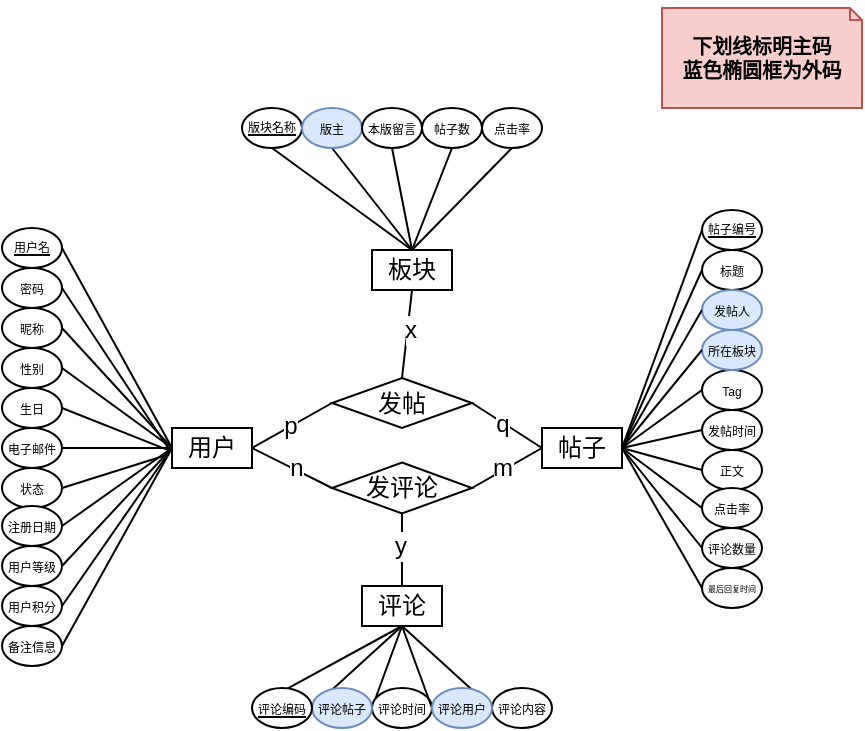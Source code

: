 <mxfile version="24.7.14">
  <diagram id="R2lEEEUBdFMjLlhIrx00" name="Page-1">
    <mxGraphModel dx="619" dy="436" grid="1" gridSize="10" guides="1" tooltips="1" connect="1" arrows="1" fold="1" page="1" pageScale="1" pageWidth="850" pageHeight="1100" math="0" shadow="0" extFonts="Permanent Marker^https://fonts.googleapis.com/css?family=Permanent+Marker">
      <root>
        <mxCell id="0" />
        <mxCell id="1" parent="0" />
        <mxCell id="DgpeqAXAF7p9uYgMw4S4-1" value="&lt;font style=&quot;font-size: 12px;&quot;&gt;用户&lt;/font&gt;" style="rounded=0;whiteSpace=wrap;html=1;" parent="1" vertex="1">
          <mxGeometry x="405" y="340" width="40" height="20" as="geometry" />
        </mxCell>
        <mxCell id="DgpeqAXAF7p9uYgMw4S4-2" value="&lt;div style=&quot;text-align: justify;&quot;&gt;&lt;u style=&quot;font-size: 6px; background-color: initial;&quot;&gt;用户名&lt;/u&gt;&lt;/div&gt;" style="ellipse;whiteSpace=wrap;html=1;align=center;labelPosition=center;verticalLabelPosition=middle;verticalAlign=middle;spacingTop=0;spacingBottom=4;" parent="1" vertex="1">
          <mxGeometry x="320" y="240" width="30" height="20" as="geometry" />
        </mxCell>
        <mxCell id="DgpeqAXAF7p9uYgMw4S4-4" value="" style="endArrow=none;html=1;rounded=0;exitX=1;exitY=0.5;exitDx=0;exitDy=0;entryX=0;entryY=0.5;entryDx=0;entryDy=0;" parent="1" source="DgpeqAXAF7p9uYgMw4S4-2" target="DgpeqAXAF7p9uYgMw4S4-1" edge="1">
          <mxGeometry width="50" height="50" relative="1" as="geometry">
            <mxPoint x="390" y="360" as="sourcePoint" />
            <mxPoint x="440" y="310" as="targetPoint" />
          </mxGeometry>
        </mxCell>
        <mxCell id="DgpeqAXAF7p9uYgMw4S4-14" value="&lt;span style=&quot;font-size: 6px;&quot;&gt;密码&lt;/span&gt;" style="ellipse;whiteSpace=wrap;html=1;spacingBottom=3;" parent="1" vertex="1">
          <mxGeometry x="320" y="260" width="30" height="20" as="geometry" />
        </mxCell>
        <mxCell id="DgpeqAXAF7p9uYgMw4S4-15" value="" style="endArrow=none;html=1;rounded=0;exitX=1;exitY=0.5;exitDx=0;exitDy=0;entryX=-0.031;entryY=0.55;entryDx=0;entryDy=0;entryPerimeter=0;" parent="1" source="DgpeqAXAF7p9uYgMw4S4-14" target="DgpeqAXAF7p9uYgMw4S4-1" edge="1">
          <mxGeometry width="50" height="50" relative="1" as="geometry">
            <mxPoint x="470" y="450" as="sourcePoint" />
            <mxPoint x="480" y="380" as="targetPoint" />
          </mxGeometry>
        </mxCell>
        <mxCell id="DgpeqAXAF7p9uYgMw4S4-21" value="&lt;span style=&quot;font-size: 6px;&quot;&gt;电子邮件&lt;/span&gt;" style="ellipse;whiteSpace=wrap;html=1;spacingBottom=3;" parent="1" vertex="1">
          <mxGeometry x="320" y="340" width="30" height="20" as="geometry" />
        </mxCell>
        <mxCell id="DgpeqAXAF7p9uYgMw4S4-22" value="" style="endArrow=none;html=1;rounded=0;exitX=1;exitY=0.5;exitDx=0;exitDy=0;entryX=0;entryY=0.5;entryDx=0;entryDy=0;" parent="1" source="DgpeqAXAF7p9uYgMw4S4-21" target="DgpeqAXAF7p9uYgMw4S4-1" edge="1">
          <mxGeometry width="50" height="50" relative="1" as="geometry">
            <mxPoint x="530" y="490" as="sourcePoint" />
            <mxPoint x="459" y="331" as="targetPoint" />
          </mxGeometry>
        </mxCell>
        <mxCell id="DgpeqAXAF7p9uYgMw4S4-23" value="&lt;span style=&quot;font-size: 6px;&quot;&gt;状态&lt;/span&gt;" style="ellipse;whiteSpace=wrap;html=1;spacingBottom=3;" parent="1" vertex="1">
          <mxGeometry x="320" y="360" width="30" height="20" as="geometry" />
        </mxCell>
        <mxCell id="DgpeqAXAF7p9uYgMw4S4-24" value="" style="endArrow=none;html=1;rounded=0;exitX=1;exitY=0.5;exitDx=0;exitDy=0;entryX=-0.035;entryY=0.658;entryDx=0;entryDy=0;entryPerimeter=0;" parent="1" source="DgpeqAXAF7p9uYgMw4S4-23" target="DgpeqAXAF7p9uYgMw4S4-1" edge="1">
          <mxGeometry width="50" height="50" relative="1" as="geometry">
            <mxPoint x="500" y="500" as="sourcePoint" />
            <mxPoint x="429" y="341" as="targetPoint" />
          </mxGeometry>
        </mxCell>
        <mxCell id="DgpeqAXAF7p9uYgMw4S4-25" value="&lt;span style=&quot;font-size: 6px;&quot;&gt;生日&lt;/span&gt;" style="ellipse;whiteSpace=wrap;html=1;spacingBottom=3;" parent="1" vertex="1">
          <mxGeometry x="320" y="320" width="30" height="20" as="geometry" />
        </mxCell>
        <mxCell id="DgpeqAXAF7p9uYgMw4S4-26" value="" style="endArrow=none;html=1;rounded=0;exitX=1;exitY=0.5;exitDx=0;exitDy=0;entryX=-0.023;entryY=0.573;entryDx=0;entryDy=0;entryPerimeter=0;" parent="1" source="DgpeqAXAF7p9uYgMw4S4-25" target="DgpeqAXAF7p9uYgMw4S4-1" edge="1">
          <mxGeometry width="50" height="50" relative="1" as="geometry">
            <mxPoint x="470" y="500" as="sourcePoint" />
            <mxPoint x="399" y="341" as="targetPoint" />
          </mxGeometry>
        </mxCell>
        <mxCell id="DgpeqAXAF7p9uYgMw4S4-27" value="&lt;span style=&quot;font-size: 6px;&quot;&gt;性别&lt;/span&gt;" style="ellipse;whiteSpace=wrap;html=1;spacingBottom=3;" parent="1" vertex="1">
          <mxGeometry x="320" y="300" width="30" height="20" as="geometry" />
        </mxCell>
        <mxCell id="DgpeqAXAF7p9uYgMw4S4-28" value="" style="endArrow=none;html=1;rounded=0;exitX=1;exitY=0.5;exitDx=0;exitDy=0;entryX=0;entryY=0.5;entryDx=0;entryDy=0;" parent="1" source="DgpeqAXAF7p9uYgMw4S4-27" target="DgpeqAXAF7p9uYgMw4S4-1" edge="1">
          <mxGeometry width="50" height="50" relative="1" as="geometry">
            <mxPoint x="460" y="490" as="sourcePoint" />
            <mxPoint x="400" y="290" as="targetPoint" />
          </mxGeometry>
        </mxCell>
        <mxCell id="DgpeqAXAF7p9uYgMw4S4-29" value="&lt;span style=&quot;font-size: 6px;&quot;&gt;昵称&lt;/span&gt;" style="ellipse;whiteSpace=wrap;html=1;spacingBottom=3;" parent="1" vertex="1">
          <mxGeometry x="320" y="280" width="30" height="20" as="geometry" />
        </mxCell>
        <mxCell id="DgpeqAXAF7p9uYgMw4S4-30" value="" style="endArrow=none;html=1;rounded=0;exitX=1;exitY=0.5;exitDx=0;exitDy=0;entryX=0;entryY=0.5;entryDx=0;entryDy=0;" parent="1" source="DgpeqAXAF7p9uYgMw4S4-29" target="DgpeqAXAF7p9uYgMw4S4-1" edge="1">
          <mxGeometry width="50" height="50" relative="1" as="geometry">
            <mxPoint x="440" y="480" as="sourcePoint" />
            <mxPoint x="400" y="290" as="targetPoint" />
          </mxGeometry>
        </mxCell>
        <mxCell id="DgpeqAXAF7p9uYgMw4S4-31" value="&lt;span style=&quot;font-size: 6px;&quot;&gt;注册日期&lt;/span&gt;" style="ellipse;whiteSpace=wrap;html=1;spacingBottom=3;" parent="1" vertex="1">
          <mxGeometry x="320" y="379" width="30" height="20" as="geometry" />
        </mxCell>
        <mxCell id="DgpeqAXAF7p9uYgMw4S4-32" value="" style="endArrow=none;html=1;rounded=0;exitX=1;exitY=0.5;exitDx=0;exitDy=0;entryX=0;entryY=0.5;entryDx=0;entryDy=0;" parent="1" source="DgpeqAXAF7p9uYgMw4S4-31" target="DgpeqAXAF7p9uYgMw4S4-1" edge="1">
          <mxGeometry width="50" height="50" relative="1" as="geometry">
            <mxPoint x="460" y="529" as="sourcePoint" />
            <mxPoint x="389" y="370" as="targetPoint" />
          </mxGeometry>
        </mxCell>
        <mxCell id="DgpeqAXAF7p9uYgMw4S4-33" value="&lt;span style=&quot;font-size: 6px;&quot;&gt;备注信息&lt;/span&gt;" style="ellipse;whiteSpace=wrap;html=1;spacingBottom=3;" parent="1" vertex="1">
          <mxGeometry x="320" y="439" width="30" height="20" as="geometry" />
        </mxCell>
        <mxCell id="DgpeqAXAF7p9uYgMw4S4-34" value="" style="endArrow=none;html=1;rounded=0;exitX=1;exitY=0.5;exitDx=0;exitDy=0;entryX=0;entryY=0.5;entryDx=0;entryDy=0;" parent="1" source="DgpeqAXAF7p9uYgMw4S4-33" target="DgpeqAXAF7p9uYgMw4S4-1" edge="1">
          <mxGeometry width="50" height="50" relative="1" as="geometry">
            <mxPoint x="560" y="520" as="sourcePoint" />
            <mxPoint x="489" y="361" as="targetPoint" />
          </mxGeometry>
        </mxCell>
        <mxCell id="DgpeqAXAF7p9uYgMw4S4-35" value="&lt;span style=&quot;font-size: 6px;&quot;&gt;用户积分&lt;/span&gt;" style="ellipse;whiteSpace=wrap;html=1;spacingBottom=3;" parent="1" vertex="1">
          <mxGeometry x="320" y="419" width="30" height="20" as="geometry" />
        </mxCell>
        <mxCell id="DgpeqAXAF7p9uYgMw4S4-36" value="" style="endArrow=none;html=1;rounded=0;exitX=1;exitY=0.5;exitDx=0;exitDy=0;entryX=0;entryY=0.5;entryDx=0;entryDy=0;" parent="1" source="DgpeqAXAF7p9uYgMw4S4-35" target="DgpeqAXAF7p9uYgMw4S4-1" edge="1">
          <mxGeometry width="50" height="50" relative="1" as="geometry">
            <mxPoint x="560" y="500" as="sourcePoint" />
            <mxPoint x="489" y="341" as="targetPoint" />
          </mxGeometry>
        </mxCell>
        <mxCell id="DgpeqAXAF7p9uYgMw4S4-37" value="&lt;span style=&quot;font-size: 6px;&quot;&gt;用户等级&lt;/span&gt;" style="ellipse;whiteSpace=wrap;html=1;spacingBottom=3;" parent="1" vertex="1">
          <mxGeometry x="320" y="399" width="30" height="20" as="geometry" />
        </mxCell>
        <mxCell id="DgpeqAXAF7p9uYgMw4S4-38" value="" style="endArrow=none;html=1;rounded=0;exitX=1;exitY=0.5;exitDx=0;exitDy=0;entryX=0;entryY=0.5;entryDx=0;entryDy=0;" parent="1" source="DgpeqAXAF7p9uYgMw4S4-37" target="DgpeqAXAF7p9uYgMw4S4-1" edge="1">
          <mxGeometry width="50" height="50" relative="1" as="geometry">
            <mxPoint x="460" y="549" as="sourcePoint" />
            <mxPoint x="389" y="390" as="targetPoint" />
          </mxGeometry>
        </mxCell>
        <mxCell id="LSBTvf_3QTalwWZ4KP6n-2" value="板块" style="rounded=0;whiteSpace=wrap;html=1;" vertex="1" parent="1">
          <mxGeometry x="505" y="251" width="40" height="20" as="geometry" />
        </mxCell>
        <mxCell id="LSBTvf_3QTalwWZ4KP6n-5" value="发帖" style="rhombus;whiteSpace=wrap;html=1;" vertex="1" parent="1">
          <mxGeometry x="485" y="315" width="70" height="25" as="geometry" />
        </mxCell>
        <mxCell id="LSBTvf_3QTalwWZ4KP6n-6" value="发评论" style="rhombus;whiteSpace=wrap;html=1;" vertex="1" parent="1">
          <mxGeometry x="485" y="357.25" width="70" height="25.5" as="geometry" />
        </mxCell>
        <mxCell id="LSBTvf_3QTalwWZ4KP6n-7" value="帖子" style="rounded=0;whiteSpace=wrap;html=1;" vertex="1" parent="1">
          <mxGeometry x="590" y="340" width="40" height="20" as="geometry" />
        </mxCell>
        <mxCell id="LSBTvf_3QTalwWZ4KP6n-10" value="" style="endArrow=none;html=1;rounded=0;fontSize=12;startSize=8;endSize=8;curved=1;exitX=1;exitY=0.5;exitDx=0;exitDy=0;entryX=0;entryY=0.5;entryDx=0;entryDy=0;" edge="1" parent="1" source="DgpeqAXAF7p9uYgMw4S4-1" target="LSBTvf_3QTalwWZ4KP6n-5">
          <mxGeometry width="50" height="50" relative="1" as="geometry">
            <mxPoint x="460" y="350" as="sourcePoint" />
            <mxPoint x="510" y="300" as="targetPoint" />
          </mxGeometry>
        </mxCell>
        <mxCell id="LSBTvf_3QTalwWZ4KP6n-98" value="p" style="edgeLabel;html=1;align=center;verticalAlign=middle;resizable=0;points=[];fontSize=12;" vertex="1" connectable="0" parent="LSBTvf_3QTalwWZ4KP6n-10">
          <mxGeometry x="-0.037" relative="1" as="geometry">
            <mxPoint as="offset" />
          </mxGeometry>
        </mxCell>
        <mxCell id="LSBTvf_3QTalwWZ4KP6n-11" value="" style="endArrow=none;html=1;rounded=0;fontSize=12;startSize=8;endSize=8;curved=1;entryX=0;entryY=0.5;entryDx=0;entryDy=0;exitX=1;exitY=0.5;exitDx=0;exitDy=0;" edge="1" parent="1" source="LSBTvf_3QTalwWZ4KP6n-5" target="LSBTvf_3QTalwWZ4KP6n-7">
          <mxGeometry width="50" height="50" relative="1" as="geometry">
            <mxPoint x="570" y="350" as="sourcePoint" />
            <mxPoint x="620" y="300" as="targetPoint" />
          </mxGeometry>
        </mxCell>
        <mxCell id="LSBTvf_3QTalwWZ4KP6n-99" value="q" style="edgeLabel;html=1;align=center;verticalAlign=middle;resizable=0;points=[];fontSize=12;" vertex="1" connectable="0" parent="LSBTvf_3QTalwWZ4KP6n-11">
          <mxGeometry x="-0.134" y="-1" relative="1" as="geometry">
            <mxPoint as="offset" />
          </mxGeometry>
        </mxCell>
        <mxCell id="LSBTvf_3QTalwWZ4KP6n-12" value="&lt;div style=&quot;text-align: justify;&quot;&gt;&lt;u style=&quot;font-size: 6px; background-color: initial;&quot;&gt;帖子编号&lt;/u&gt;&lt;/div&gt;" style="ellipse;whiteSpace=wrap;html=1;align=center;labelPosition=center;verticalLabelPosition=middle;verticalAlign=middle;spacingTop=0;spacingBottom=4;direction=west;" vertex="1" parent="1">
          <mxGeometry x="670" y="231" width="30" height="20" as="geometry" />
        </mxCell>
        <mxCell id="LSBTvf_3QTalwWZ4KP6n-13" value="" style="endArrow=none;html=1;rounded=0;exitX=1;exitY=0.5;exitDx=0;exitDy=0;entryX=1;entryY=0.5;entryDx=0;entryDy=0;" edge="1" parent="1" source="LSBTvf_3QTalwWZ4KP6n-12" target="LSBTvf_3QTalwWZ4KP6n-7">
          <mxGeometry width="50" height="50" relative="1" as="geometry">
            <mxPoint x="740" y="351" as="sourcePoint" />
            <mxPoint x="640" y="350" as="targetPoint" />
          </mxGeometry>
        </mxCell>
        <mxCell id="LSBTvf_3QTalwWZ4KP6n-14" value="&lt;span style=&quot;font-size: 6px;&quot;&gt;标题&lt;/span&gt;" style="ellipse;whiteSpace=wrap;html=1;spacingBottom=3;direction=west;" vertex="1" parent="1">
          <mxGeometry x="670" y="251" width="30" height="20" as="geometry" />
        </mxCell>
        <mxCell id="LSBTvf_3QTalwWZ4KP6n-15" value="" style="endArrow=none;html=1;rounded=0;exitX=1;exitY=0.5;exitDx=0;exitDy=0;entryX=1;entryY=0.5;entryDx=0;entryDy=0;" edge="1" parent="1" source="LSBTvf_3QTalwWZ4KP6n-14" target="LSBTvf_3QTalwWZ4KP6n-7">
          <mxGeometry width="50" height="50" relative="1" as="geometry">
            <mxPoint x="820" y="441" as="sourcePoint" />
            <mxPoint x="754" y="342" as="targetPoint" />
          </mxGeometry>
        </mxCell>
        <mxCell id="LSBTvf_3QTalwWZ4KP6n-16" value="&lt;span style=&quot;font-size: 6px;&quot;&gt;发帖时间&lt;/span&gt;" style="ellipse;whiteSpace=wrap;html=1;spacingBottom=3;direction=west;" vertex="1" parent="1">
          <mxGeometry x="670" y="331" width="30" height="20" as="geometry" />
        </mxCell>
        <mxCell id="LSBTvf_3QTalwWZ4KP6n-17" value="" style="endArrow=none;html=1;rounded=0;exitX=1;exitY=0.5;exitDx=0;exitDy=0;entryX=1;entryY=0.5;entryDx=0;entryDy=0;" edge="1" parent="1" source="LSBTvf_3QTalwWZ4KP6n-16" target="LSBTvf_3QTalwWZ4KP6n-7">
          <mxGeometry width="50" height="50" relative="1" as="geometry">
            <mxPoint x="880" y="481" as="sourcePoint" />
            <mxPoint x="755" y="341" as="targetPoint" />
          </mxGeometry>
        </mxCell>
        <mxCell id="LSBTvf_3QTalwWZ4KP6n-18" value="&lt;span style=&quot;font-size: 6px;&quot;&gt;正文&lt;/span&gt;" style="ellipse;whiteSpace=wrap;html=1;spacingBottom=3;direction=west;" vertex="1" parent="1">
          <mxGeometry x="670" y="351" width="30" height="20" as="geometry" />
        </mxCell>
        <mxCell id="LSBTvf_3QTalwWZ4KP6n-19" value="" style="endArrow=none;html=1;rounded=0;exitX=1;exitY=0.5;exitDx=0;exitDy=0;entryX=1;entryY=0.5;entryDx=0;entryDy=0;" edge="1" parent="1" source="LSBTvf_3QTalwWZ4KP6n-18" target="LSBTvf_3QTalwWZ4KP6n-7">
          <mxGeometry width="50" height="50" relative="1" as="geometry">
            <mxPoint x="850" y="491" as="sourcePoint" />
            <mxPoint x="754" y="344" as="targetPoint" />
          </mxGeometry>
        </mxCell>
        <mxCell id="LSBTvf_3QTalwWZ4KP6n-20" value="&lt;span style=&quot;font-size: 6px;&quot;&gt;Tag&lt;/span&gt;" style="ellipse;whiteSpace=wrap;html=1;spacingBottom=3;direction=west;" vertex="1" parent="1">
          <mxGeometry x="670" y="311" width="30" height="20" as="geometry" />
        </mxCell>
        <mxCell id="LSBTvf_3QTalwWZ4KP6n-21" value="" style="endArrow=none;html=1;rounded=0;exitX=1;exitY=0.5;exitDx=0;exitDy=0;entryX=1;entryY=0.5;entryDx=0;entryDy=0;" edge="1" parent="1" source="LSBTvf_3QTalwWZ4KP6n-20" target="LSBTvf_3QTalwWZ4KP6n-7">
          <mxGeometry width="50" height="50" relative="1" as="geometry">
            <mxPoint x="820" y="491" as="sourcePoint" />
            <mxPoint x="754" y="342" as="targetPoint" />
          </mxGeometry>
        </mxCell>
        <mxCell id="LSBTvf_3QTalwWZ4KP6n-22" value="&lt;span style=&quot;font-size: 6px;&quot;&gt;所在板块&lt;/span&gt;" style="ellipse;whiteSpace=wrap;html=1;spacingBottom=3;direction=west;fillColor=#dae8fc;strokeColor=#6c8ebf;" vertex="1" parent="1">
          <mxGeometry x="670" y="291" width="30" height="20" as="geometry" />
        </mxCell>
        <mxCell id="LSBTvf_3QTalwWZ4KP6n-23" value="" style="endArrow=none;html=1;rounded=0;exitX=1;exitY=0.5;exitDx=0;exitDy=0;entryX=1;entryY=0.5;entryDx=0;entryDy=0;" edge="1" parent="1" source="LSBTvf_3QTalwWZ4KP6n-22" target="LSBTvf_3QTalwWZ4KP6n-7">
          <mxGeometry width="50" height="50" relative="1" as="geometry">
            <mxPoint x="810" y="481" as="sourcePoint" />
            <mxPoint x="755" y="341" as="targetPoint" />
          </mxGeometry>
        </mxCell>
        <mxCell id="LSBTvf_3QTalwWZ4KP6n-24" value="&lt;span style=&quot;font-size: 6px;&quot;&gt;发帖人&lt;/span&gt;" style="ellipse;whiteSpace=wrap;html=1;spacingBottom=3;direction=west;fillColor=#dae8fc;strokeColor=#6c8ebf;" vertex="1" parent="1">
          <mxGeometry x="670" y="271" width="30" height="20" as="geometry" />
        </mxCell>
        <mxCell id="LSBTvf_3QTalwWZ4KP6n-25" value="" style="endArrow=none;html=1;rounded=0;exitX=1;exitY=0.5;exitDx=0;exitDy=0;entryX=1;entryY=0.5;entryDx=0;entryDy=0;" edge="1" parent="1" source="LSBTvf_3QTalwWZ4KP6n-24" target="LSBTvf_3QTalwWZ4KP6n-7">
          <mxGeometry width="50" height="50" relative="1" as="geometry">
            <mxPoint x="790" y="471" as="sourcePoint" />
            <mxPoint x="755" y="341" as="targetPoint" />
          </mxGeometry>
        </mxCell>
        <mxCell id="LSBTvf_3QTalwWZ4KP6n-26" value="&lt;span style=&quot;font-size: 6px;&quot;&gt;点击率&lt;/span&gt;" style="ellipse;whiteSpace=wrap;html=1;spacingBottom=3;direction=west;" vertex="1" parent="1">
          <mxGeometry x="670" y="370" width="30" height="20" as="geometry" />
        </mxCell>
        <mxCell id="LSBTvf_3QTalwWZ4KP6n-27" value="" style="endArrow=none;html=1;rounded=0;exitX=1;exitY=0.5;exitDx=0;exitDy=0;entryX=1;entryY=0.5;entryDx=0;entryDy=0;" edge="1" parent="1" source="LSBTvf_3QTalwWZ4KP6n-26" target="LSBTvf_3QTalwWZ4KP6n-7">
          <mxGeometry width="50" height="50" relative="1" as="geometry">
            <mxPoint x="810" y="520" as="sourcePoint" />
            <mxPoint x="755" y="341" as="targetPoint" />
          </mxGeometry>
        </mxCell>
        <mxCell id="LSBTvf_3QTalwWZ4KP6n-30" value="&lt;p style=&quot;line-height: 30%; margin-top: 12px; margin-left: 1px; margin-right: 1px;&quot;&gt;&lt;font style=&quot;font-size: 4px;&quot;&gt;最后回复时间&lt;/font&gt;&lt;/p&gt;" style="ellipse;whiteSpace=wrap;html=1;spacingBottom=3;direction=west;" vertex="1" parent="1">
          <mxGeometry x="670" y="410" width="30" height="20" as="geometry" />
        </mxCell>
        <mxCell id="LSBTvf_3QTalwWZ4KP6n-31" value="" style="endArrow=none;html=1;rounded=0;exitX=1;exitY=0.5;exitDx=0;exitDy=0;entryX=1;entryY=0.5;entryDx=0;entryDy=0;" edge="1" parent="1" source="LSBTvf_3QTalwWZ4KP6n-30" target="LSBTvf_3QTalwWZ4KP6n-7">
          <mxGeometry width="50" height="50" relative="1" as="geometry">
            <mxPoint x="910" y="491" as="sourcePoint" />
            <mxPoint x="755" y="341" as="targetPoint" />
          </mxGeometry>
        </mxCell>
        <mxCell id="LSBTvf_3QTalwWZ4KP6n-32" value="&lt;span style=&quot;font-size: 6px;&quot;&gt;评论数量&lt;/span&gt;" style="ellipse;whiteSpace=wrap;html=1;spacingBottom=3;direction=west;" vertex="1" parent="1">
          <mxGeometry x="670" y="390" width="30" height="20" as="geometry" />
        </mxCell>
        <mxCell id="LSBTvf_3QTalwWZ4KP6n-33" value="" style="endArrow=none;html=1;rounded=0;exitX=1;exitY=0.5;exitDx=0;exitDy=0;entryX=1;entryY=0.5;entryDx=0;entryDy=0;" edge="1" parent="1" source="LSBTvf_3QTalwWZ4KP6n-32" target="LSBTvf_3QTalwWZ4KP6n-7">
          <mxGeometry width="50" height="50" relative="1" as="geometry">
            <mxPoint x="810" y="540" as="sourcePoint" />
            <mxPoint x="750" y="340" as="targetPoint" />
          </mxGeometry>
        </mxCell>
        <mxCell id="LSBTvf_3QTalwWZ4KP6n-34" value="" style="endArrow=none;html=1;rounded=0;fontSize=12;startSize=8;endSize=8;curved=1;exitX=1;exitY=0.5;exitDx=0;exitDy=0;entryX=0;entryY=0.5;entryDx=0;entryDy=0;" edge="1" parent="1" source="DgpeqAXAF7p9uYgMw4S4-1" target="LSBTvf_3QTalwWZ4KP6n-6">
          <mxGeometry width="50" height="50" relative="1" as="geometry">
            <mxPoint x="530" y="430" as="sourcePoint" />
            <mxPoint x="580" y="380" as="targetPoint" />
          </mxGeometry>
        </mxCell>
        <mxCell id="LSBTvf_3QTalwWZ4KP6n-95" value="n" style="edgeLabel;html=1;align=center;verticalAlign=middle;resizable=0;points=[];fontSize=12;" vertex="1" connectable="0" parent="LSBTvf_3QTalwWZ4KP6n-34">
          <mxGeometry x="0.082" y="1" relative="1" as="geometry">
            <mxPoint as="offset" />
          </mxGeometry>
        </mxCell>
        <mxCell id="LSBTvf_3QTalwWZ4KP6n-35" value="" style="endArrow=none;html=1;rounded=0;fontSize=12;startSize=8;endSize=8;curved=1;exitX=1;exitY=0.5;exitDx=0;exitDy=0;entryX=0;entryY=0.5;entryDx=0;entryDy=0;" edge="1" parent="1" source="LSBTvf_3QTalwWZ4KP6n-6" target="LSBTvf_3QTalwWZ4KP6n-7">
          <mxGeometry width="50" height="50" relative="1" as="geometry">
            <mxPoint x="540" y="395" as="sourcePoint" />
            <mxPoint x="590" y="345" as="targetPoint" />
          </mxGeometry>
        </mxCell>
        <mxCell id="LSBTvf_3QTalwWZ4KP6n-102" value="m" style="edgeLabel;html=1;align=center;verticalAlign=middle;resizable=0;points=[];fontSize=12;" vertex="1" connectable="0" parent="LSBTvf_3QTalwWZ4KP6n-35">
          <mxGeometry x="-0.106" y="1" relative="1" as="geometry">
            <mxPoint as="offset" />
          </mxGeometry>
        </mxCell>
        <mxCell id="LSBTvf_3QTalwWZ4KP6n-46" value="&lt;h5&gt;下划线标明主码&lt;br&gt;蓝色椭圆框为外码&lt;/h5&gt;" style="shape=note;size=6;whiteSpace=wrap;html=1;fillColor=#f8cecc;strokeColor=#b85450;align=center;" vertex="1" parent="1">
          <mxGeometry x="650" y="130" width="100" height="50" as="geometry" />
        </mxCell>
        <mxCell id="LSBTvf_3QTalwWZ4KP6n-47" value="" style="endArrow=none;html=1;rounded=0;fontSize=12;startSize=8;endSize=8;curved=1;entryX=0.5;entryY=1;entryDx=0;entryDy=0;exitX=0.5;exitY=0;exitDx=0;exitDy=0;" edge="1" parent="1" source="LSBTvf_3QTalwWZ4KP6n-48" target="LSBTvf_3QTalwWZ4KP6n-6">
          <mxGeometry width="50" height="50" relative="1" as="geometry">
            <mxPoint x="480" y="420" as="sourcePoint" />
            <mxPoint x="520" y="379" as="targetPoint" />
          </mxGeometry>
        </mxCell>
        <mxCell id="LSBTvf_3QTalwWZ4KP6n-104" value="y" style="edgeLabel;html=1;align=center;verticalAlign=middle;resizable=0;points=[];fontSize=12;" vertex="1" connectable="0" parent="LSBTvf_3QTalwWZ4KP6n-47">
          <mxGeometry x="0.106" y="1" relative="1" as="geometry">
            <mxPoint as="offset" />
          </mxGeometry>
        </mxCell>
        <mxCell id="LSBTvf_3QTalwWZ4KP6n-48" value="&lt;font style=&quot;font-size: 12px;&quot;&gt;评论&lt;/font&gt;" style="rounded=0;whiteSpace=wrap;html=1;" vertex="1" parent="1">
          <mxGeometry x="500" y="419" width="40" height="20" as="geometry" />
        </mxCell>
        <mxCell id="LSBTvf_3QTalwWZ4KP6n-49" value="" style="endArrow=none;html=1;rounded=0;fontSize=12;startSize=8;endSize=8;curved=1;exitX=0.5;exitY=1;exitDx=0;exitDy=0;entryX=1;entryY=0.5;entryDx=0;entryDy=0;" edge="1" parent="1" source="LSBTvf_3QTalwWZ4KP6n-48" target="LSBTvf_3QTalwWZ4KP6n-51">
          <mxGeometry width="50" height="50" relative="1" as="geometry">
            <mxPoint x="510" y="439" as="sourcePoint" />
            <mxPoint x="550" y="430" as="targetPoint" />
          </mxGeometry>
        </mxCell>
        <mxCell id="LSBTvf_3QTalwWZ4KP6n-51" value="&lt;span style=&quot;font-size: 6px;&quot;&gt;评论内容&lt;/span&gt;" style="ellipse;whiteSpace=wrap;html=1;spacingBottom=3;direction=west;" vertex="1" parent="1">
          <mxGeometry x="565" y="470" width="30" height="20" as="geometry" />
        </mxCell>
        <mxCell id="LSBTvf_3QTalwWZ4KP6n-52" value="" style="endArrow=none;html=1;rounded=0;fontSize=12;startSize=8;endSize=8;curved=1;exitX=0.5;exitY=1;exitDx=0;exitDy=0;entryX=1;entryY=0.5;entryDx=0;entryDy=0;" edge="1" parent="1" source="LSBTvf_3QTalwWZ4KP6n-48" target="LSBTvf_3QTalwWZ4KP6n-53">
          <mxGeometry width="50" height="50" relative="1" as="geometry">
            <mxPoint x="510" y="429" as="sourcePoint" />
            <mxPoint x="540" y="450" as="targetPoint" />
          </mxGeometry>
        </mxCell>
        <mxCell id="LSBTvf_3QTalwWZ4KP6n-53" value="&lt;span style=&quot;font-size: 6px;&quot;&gt;评论时间&lt;/span&gt;" style="ellipse;whiteSpace=wrap;html=1;spacingBottom=3;direction=west;" vertex="1" parent="1">
          <mxGeometry x="505" y="470" width="30" height="20" as="geometry" />
        </mxCell>
        <mxCell id="LSBTvf_3QTalwWZ4KP6n-54" value="" style="endArrow=none;html=1;rounded=0;fontSize=12;startSize=8;endSize=8;curved=1;exitX=0.5;exitY=1;exitDx=0;exitDy=0;entryX=1;entryY=0.5;entryDx=0;entryDy=0;" edge="1" parent="1" source="LSBTvf_3QTalwWZ4KP6n-48" target="LSBTvf_3QTalwWZ4KP6n-55">
          <mxGeometry width="50" height="50" relative="1" as="geometry">
            <mxPoint x="525" y="419" as="sourcePoint" />
            <mxPoint x="560" y="399" as="targetPoint" />
          </mxGeometry>
        </mxCell>
        <mxCell id="LSBTvf_3QTalwWZ4KP6n-55" value="&lt;span style=&quot;font-size: 6px;&quot;&gt;评论用户&lt;/span&gt;" style="ellipse;whiteSpace=wrap;html=1;spacingBottom=3;direction=west;fillColor=#dae8fc;strokeColor=#6c8ebf;" vertex="1" parent="1">
          <mxGeometry x="535" y="470" width="30" height="20" as="geometry" />
        </mxCell>
        <mxCell id="LSBTvf_3QTalwWZ4KP6n-56" value="" style="endArrow=none;html=1;rounded=0;fontSize=12;startSize=8;endSize=8;curved=1;exitX=0.5;exitY=1;exitDx=0;exitDy=0;entryX=1;entryY=0.5;entryDx=0;entryDy=0;" edge="1" parent="1" target="LSBTvf_3QTalwWZ4KP6n-57" source="LSBTvf_3QTalwWZ4KP6n-48">
          <mxGeometry width="50" height="50" relative="1" as="geometry">
            <mxPoint x="490" y="510" as="sourcePoint" />
            <mxPoint x="520" y="491" as="targetPoint" />
          </mxGeometry>
        </mxCell>
        <mxCell id="LSBTvf_3QTalwWZ4KP6n-57" value="&lt;span style=&quot;font-size: 6px;&quot;&gt;评论帖子&lt;/span&gt;" style="ellipse;whiteSpace=wrap;html=1;spacingBottom=3;direction=west;fillColor=#dae8fc;strokeColor=#6c8ebf;" vertex="1" parent="1">
          <mxGeometry x="475" y="470" width="30" height="20" as="geometry" />
        </mxCell>
        <mxCell id="LSBTvf_3QTalwWZ4KP6n-58" value="" style="endArrow=none;html=1;rounded=0;fontSize=12;startSize=8;endSize=8;curved=1;exitX=0.5;exitY=1;exitDx=0;exitDy=0;entryX=1;entryY=0.5;entryDx=0;entryDy=0;" edge="1" parent="1" target="LSBTvf_3QTalwWZ4KP6n-59" source="LSBTvf_3QTalwWZ4KP6n-48">
          <mxGeometry width="50" height="50" relative="1" as="geometry">
            <mxPoint x="520" y="509" as="sourcePoint" />
            <mxPoint x="550" y="490" as="targetPoint" />
          </mxGeometry>
        </mxCell>
        <mxCell id="LSBTvf_3QTalwWZ4KP6n-59" value="&lt;span style=&quot;font-size: 6px;&quot;&gt;&lt;u&gt;评论编码&lt;/u&gt;&lt;/span&gt;" style="ellipse;whiteSpace=wrap;html=1;spacingBottom=3;direction=west;" vertex="1" parent="1">
          <mxGeometry x="445" y="470" width="30" height="20" as="geometry" />
        </mxCell>
        <mxCell id="LSBTvf_3QTalwWZ4KP6n-60" value="" style="endArrow=none;html=1;rounded=0;fontSize=12;startSize=8;endSize=8;curved=1;entryX=0.5;entryY=1;entryDx=0;entryDy=0;exitX=0.5;exitY=0;exitDx=0;exitDy=0;" edge="1" parent="1" source="LSBTvf_3QTalwWZ4KP6n-5" target="LSBTvf_3QTalwWZ4KP6n-2">
          <mxGeometry width="50" height="50" relative="1" as="geometry">
            <mxPoint x="520" y="290" as="sourcePoint" />
            <mxPoint x="520" y="225" as="targetPoint" />
          </mxGeometry>
        </mxCell>
        <mxCell id="LSBTvf_3QTalwWZ4KP6n-105" value="x" style="edgeLabel;html=1;align=center;verticalAlign=middle;resizable=0;points=[];fontSize=12;" vertex="1" connectable="0" parent="LSBTvf_3QTalwWZ4KP6n-60">
          <mxGeometry x="0.096" y="-1" relative="1" as="geometry">
            <mxPoint as="offset" />
          </mxGeometry>
        </mxCell>
        <mxCell id="LSBTvf_3QTalwWZ4KP6n-84" value="" style="endArrow=none;html=1;rounded=0;fontSize=12;startSize=8;endSize=8;curved=1;exitX=0.5;exitY=0;exitDx=0;exitDy=0;entryX=0.5;entryY=1;entryDx=0;entryDy=0;" edge="1" parent="1" source="LSBTvf_3QTalwWZ4KP6n-2" target="LSBTvf_3QTalwWZ4KP6n-85">
          <mxGeometry width="50" height="50" relative="1" as="geometry">
            <mxPoint x="440" y="180" as="sourcePoint" />
            <mxPoint x="440" y="130" as="targetPoint" />
          </mxGeometry>
        </mxCell>
        <mxCell id="LSBTvf_3QTalwWZ4KP6n-85" value="&lt;div style=&quot;text-align: justify;&quot;&gt;&lt;span style=&quot;font-size: 6px;&quot;&gt;&lt;u&gt;版块名称&lt;/u&gt;&lt;/span&gt;&lt;/div&gt;" style="ellipse;whiteSpace=wrap;html=1;align=center;labelPosition=center;verticalLabelPosition=middle;verticalAlign=middle;spacingTop=0;spacingBottom=4;" vertex="1" parent="1">
          <mxGeometry x="440" y="180" width="30" height="20" as="geometry" />
        </mxCell>
        <mxCell id="LSBTvf_3QTalwWZ4KP6n-86" value="" style="endArrow=none;html=1;rounded=0;fontSize=12;startSize=8;endSize=8;curved=1;exitX=0.5;exitY=0;exitDx=0;exitDy=0;entryX=0.5;entryY=1;entryDx=0;entryDy=0;" edge="1" parent="1" source="LSBTvf_3QTalwWZ4KP6n-2" target="LSBTvf_3QTalwWZ4KP6n-87">
          <mxGeometry width="50" height="50" relative="1" as="geometry">
            <mxPoint x="530" y="190" as="sourcePoint" />
            <mxPoint x="560" y="160" as="targetPoint" />
          </mxGeometry>
        </mxCell>
        <mxCell id="LSBTvf_3QTalwWZ4KP6n-87" value="&lt;span style=&quot;font-size: 6px;&quot;&gt;版主&lt;/span&gt;" style="ellipse;whiteSpace=wrap;html=1;spacingBottom=3;fillColor=#dae8fc;strokeColor=#6c8ebf;" vertex="1" parent="1">
          <mxGeometry x="470" y="180" width="30" height="20" as="geometry" />
        </mxCell>
        <mxCell id="LSBTvf_3QTalwWZ4KP6n-88" value="&lt;span style=&quot;font-size: 6px;&quot;&gt;本版留言&lt;/span&gt;" style="ellipse;whiteSpace=wrap;html=1;spacingBottom=3;" vertex="1" parent="1">
          <mxGeometry x="500" y="180" width="30" height="20" as="geometry" />
        </mxCell>
        <mxCell id="LSBTvf_3QTalwWZ4KP6n-89" value="" style="endArrow=none;html=1;rounded=0;fontSize=12;startSize=8;endSize=8;curved=1;exitX=0.5;exitY=0;exitDx=0;exitDy=0;entryX=0.5;entryY=1;entryDx=0;entryDy=0;" edge="1" parent="1" source="LSBTvf_3QTalwWZ4KP6n-2" target="LSBTvf_3QTalwWZ4KP6n-88">
          <mxGeometry width="50" height="50" relative="1" as="geometry">
            <mxPoint x="520" y="190" as="sourcePoint" />
            <mxPoint x="570" y="140" as="targetPoint" />
          </mxGeometry>
        </mxCell>
        <mxCell id="LSBTvf_3QTalwWZ4KP6n-90" value="&lt;span style=&quot;font-size: 6px;&quot;&gt;帖子数&lt;/span&gt;" style="ellipse;whiteSpace=wrap;html=1;spacingBottom=3;" vertex="1" parent="1">
          <mxGeometry x="530" y="180" width="30" height="20" as="geometry" />
        </mxCell>
        <mxCell id="LSBTvf_3QTalwWZ4KP6n-91" value="" style="endArrow=none;html=1;rounded=0;fontSize=12;startSize=8;endSize=8;curved=1;exitX=0.5;exitY=0;exitDx=0;exitDy=0;entryX=0.5;entryY=1;entryDx=0;entryDy=0;" edge="1" parent="1" target="LSBTvf_3QTalwWZ4KP6n-90" source="LSBTvf_3QTalwWZ4KP6n-2">
          <mxGeometry width="50" height="50" relative="1" as="geometry">
            <mxPoint x="550" y="200" as="sourcePoint" />
            <mxPoint x="600" y="140" as="targetPoint" />
          </mxGeometry>
        </mxCell>
        <mxCell id="LSBTvf_3QTalwWZ4KP6n-93" value="&lt;span style=&quot;font-size: 6px;&quot;&gt;点击率&lt;/span&gt;" style="ellipse;whiteSpace=wrap;html=1;spacingBottom=3;" vertex="1" parent="1">
          <mxGeometry x="560" y="180" width="30" height="20" as="geometry" />
        </mxCell>
        <mxCell id="LSBTvf_3QTalwWZ4KP6n-94" value="" style="endArrow=none;html=1;rounded=0;fontSize=12;startSize=8;endSize=8;curved=1;exitX=0.5;exitY=0;exitDx=0;exitDy=0;entryX=0.5;entryY=1;entryDx=0;entryDy=0;" edge="1" parent="1" target="LSBTvf_3QTalwWZ4KP6n-93" source="LSBTvf_3QTalwWZ4KP6n-2">
          <mxGeometry width="50" height="50" relative="1" as="geometry">
            <mxPoint x="580" y="200" as="sourcePoint" />
            <mxPoint x="630" y="140" as="targetPoint" />
          </mxGeometry>
        </mxCell>
      </root>
    </mxGraphModel>
  </diagram>
</mxfile>
